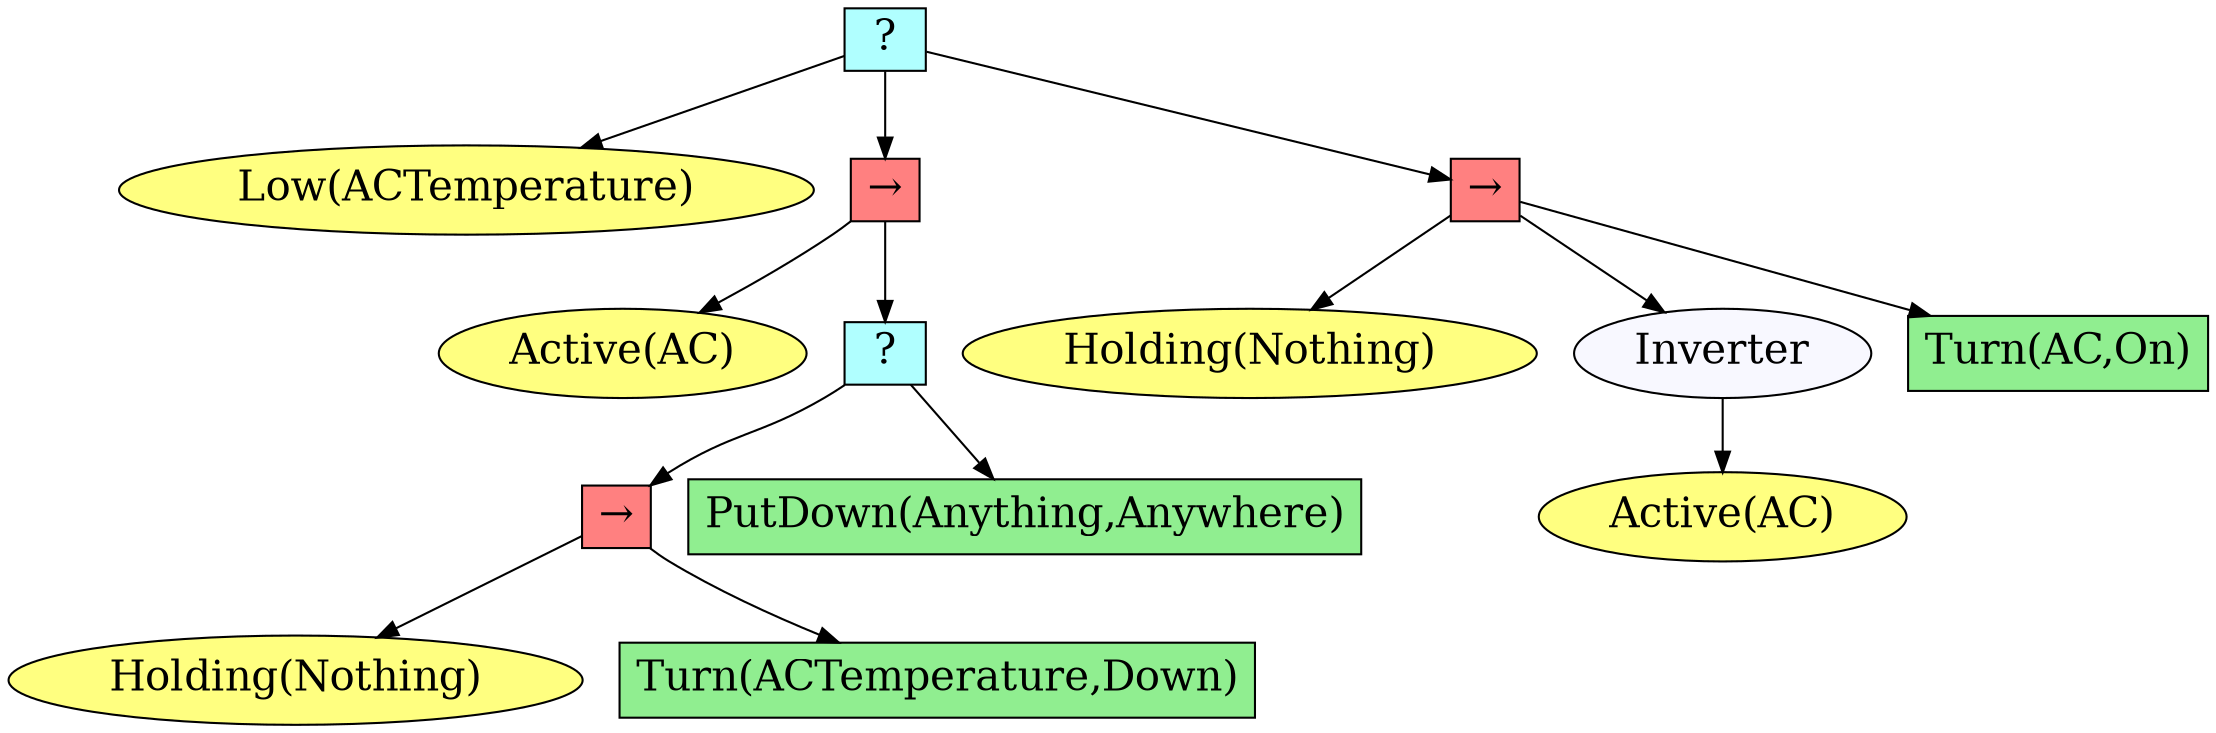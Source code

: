 digraph pastafarianism {
ordering=out;
graph [fontname="times-roman"];
node [fontname="times-roman"];
edge [fontname="times-roman"];
"d1ca3ee2-e890-4fd7-b541-bd4c29808ddc" [fillcolor="#B0FFFF", fontcolor=black, fontsize=20, height=0.01, label=" ? ", shape=box, style=filled, width=0.01];
"d7b23c19-aba3-46c5-bdf4-51502c76a99b" [fillcolor="#FFFF80", fontcolor=black, fontsize=20, label="Low(ACTemperature)", shape=ellipse, style=filled];
"d1ca3ee2-e890-4fd7-b541-bd4c29808ddc" -> "d7b23c19-aba3-46c5-bdf4-51502c76a99b";
"44cbf8b5-4181-460c-a9c1-bfbdf4f27e23" [fillcolor="#FF8080", fontcolor=black, fontsize=20, height=0.01, label="&rarr;", shape=box, style=filled, width=0.01];
"d1ca3ee2-e890-4fd7-b541-bd4c29808ddc" -> "44cbf8b5-4181-460c-a9c1-bfbdf4f27e23";
"8bff0a94-d464-47c2-8562-dd723ed5382d" [fillcolor="#FFFF80", fontcolor=black, fontsize=20, label="Active(AC)", shape=ellipse, style=filled];
"44cbf8b5-4181-460c-a9c1-bfbdf4f27e23" -> "8bff0a94-d464-47c2-8562-dd723ed5382d";
"ac205a8f-bac4-44a7-9980-a89596ea8d33" [fillcolor="#B0FFFF", fontcolor=black, fontsize=20, height=0.01, label=" ? ", shape=box, style=filled, width=0.01];
"44cbf8b5-4181-460c-a9c1-bfbdf4f27e23" -> "ac205a8f-bac4-44a7-9980-a89596ea8d33";
"429863cb-e044-4928-be68-7a6026d2e687" [fillcolor="#FF8080", fontcolor=black, fontsize=20, height=0.01, label="&rarr;", shape=box, style=filled, width=0.01];
"ac205a8f-bac4-44a7-9980-a89596ea8d33" -> "429863cb-e044-4928-be68-7a6026d2e687";
"48a6ed71-8604-4206-bd3e-7a9911de44cf" [fillcolor="#FFFF80", fontcolor=black, fontsize=20, label="Holding(Nothing)", shape=ellipse, style=filled];
"429863cb-e044-4928-be68-7a6026d2e687" -> "48a6ed71-8604-4206-bd3e-7a9911de44cf";
"95755904-2737-4550-a2cc-42b160664b1f" [fillcolor=lightgreen, fontcolor=black, fontsize=20, label="Turn(ACTemperature,Down)", shape=box, style=filled];
"429863cb-e044-4928-be68-7a6026d2e687" -> "95755904-2737-4550-a2cc-42b160664b1f";
"e1993dae-8395-4387-bed0-b1ebe84563a3" [fillcolor=lightgreen, fontcolor=black, fontsize=20, label="PutDown(Anything,Anywhere)", shape=box, style=filled];
"ac205a8f-bac4-44a7-9980-a89596ea8d33" -> "e1993dae-8395-4387-bed0-b1ebe84563a3";
"7049f538-4c38-45f8-874c-870f89da2fe9" [fillcolor="#FF8080", fontcolor=black, fontsize=20, height=0.01, label="&rarr;", shape=box, style=filled, width=0.01];
"d1ca3ee2-e890-4fd7-b541-bd4c29808ddc" -> "7049f538-4c38-45f8-874c-870f89da2fe9";
"5b2149db-788f-4bd5-ae22-a97e7e2f7f35" [fillcolor="#FFFF80", fontcolor=black, fontsize=20, label="Holding(Nothing)", shape=ellipse, style=filled];
"7049f538-4c38-45f8-874c-870f89da2fe9" -> "5b2149db-788f-4bd5-ae22-a97e7e2f7f35";
"403078e9-cb8e-45e3-b2a1-40b0ed1adf12" [fillcolor=ghostwhite, fontcolor=black, fontsize=20, label=Inverter, shape=ellipse, style=filled];
"7049f538-4c38-45f8-874c-870f89da2fe9" -> "403078e9-cb8e-45e3-b2a1-40b0ed1adf12";
"c682a403-59d5-45b5-85f7-fd9cc05dfcb1" [fillcolor="#FFFF80", fontcolor=black, fontsize=20, label="Active(AC)", shape=ellipse, style=filled];
"403078e9-cb8e-45e3-b2a1-40b0ed1adf12" -> "c682a403-59d5-45b5-85f7-fd9cc05dfcb1";
"d99377e6-06a9-4147-8a51-d4680e2b4086" [fillcolor=lightgreen, fontcolor=black, fontsize=20, label="Turn(AC,On)", shape=box, style=filled];
"7049f538-4c38-45f8-874c-870f89da2fe9" -> "d99377e6-06a9-4147-8a51-d4680e2b4086";
}
